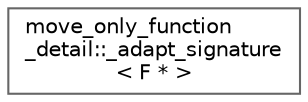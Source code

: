 digraph "类继承关系图"
{
 // LATEX_PDF_SIZE
  bgcolor="transparent";
  edge [fontname=Helvetica,fontsize=10,labelfontname=Helvetica,labelfontsize=10];
  node [fontname=Helvetica,fontsize=10,shape=box,height=0.2,width=0.4];
  rankdir="LR";
  Node0 [id="Node000000",label="move_only_function\l_detail::_adapt_signature\l\< F * \>",height=0.2,width=0.4,color="grey40", fillcolor="white", style="filled",URL="$structmove__only__function__detail_1_1__adapt__signature_3_01_f_01_5_01_4.html",tooltip=" "];
}
